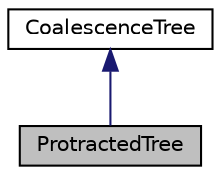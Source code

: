 digraph "ProtractedTree"
{
  edge [fontname="Helvetica",fontsize="10",labelfontname="Helvetica",labelfontsize="10"];
  node [fontname="Helvetica",fontsize="10",shape=record];
  Node1 [label="ProtractedTree",height=0.2,width=0.4,color="black", fillcolor="grey75", style="filled", fontcolor="black"];
  Node2 -> Node1 [dir="back",color="midnightblue",fontsize="10",style="solid"];
  Node2 [label="CoalescenceTree",height=0.2,width=0.4,color="black", fillcolor="white", style="filled",URL="$class_tree.html",tooltip="Represents the output phylogenetic tree. "];
}
